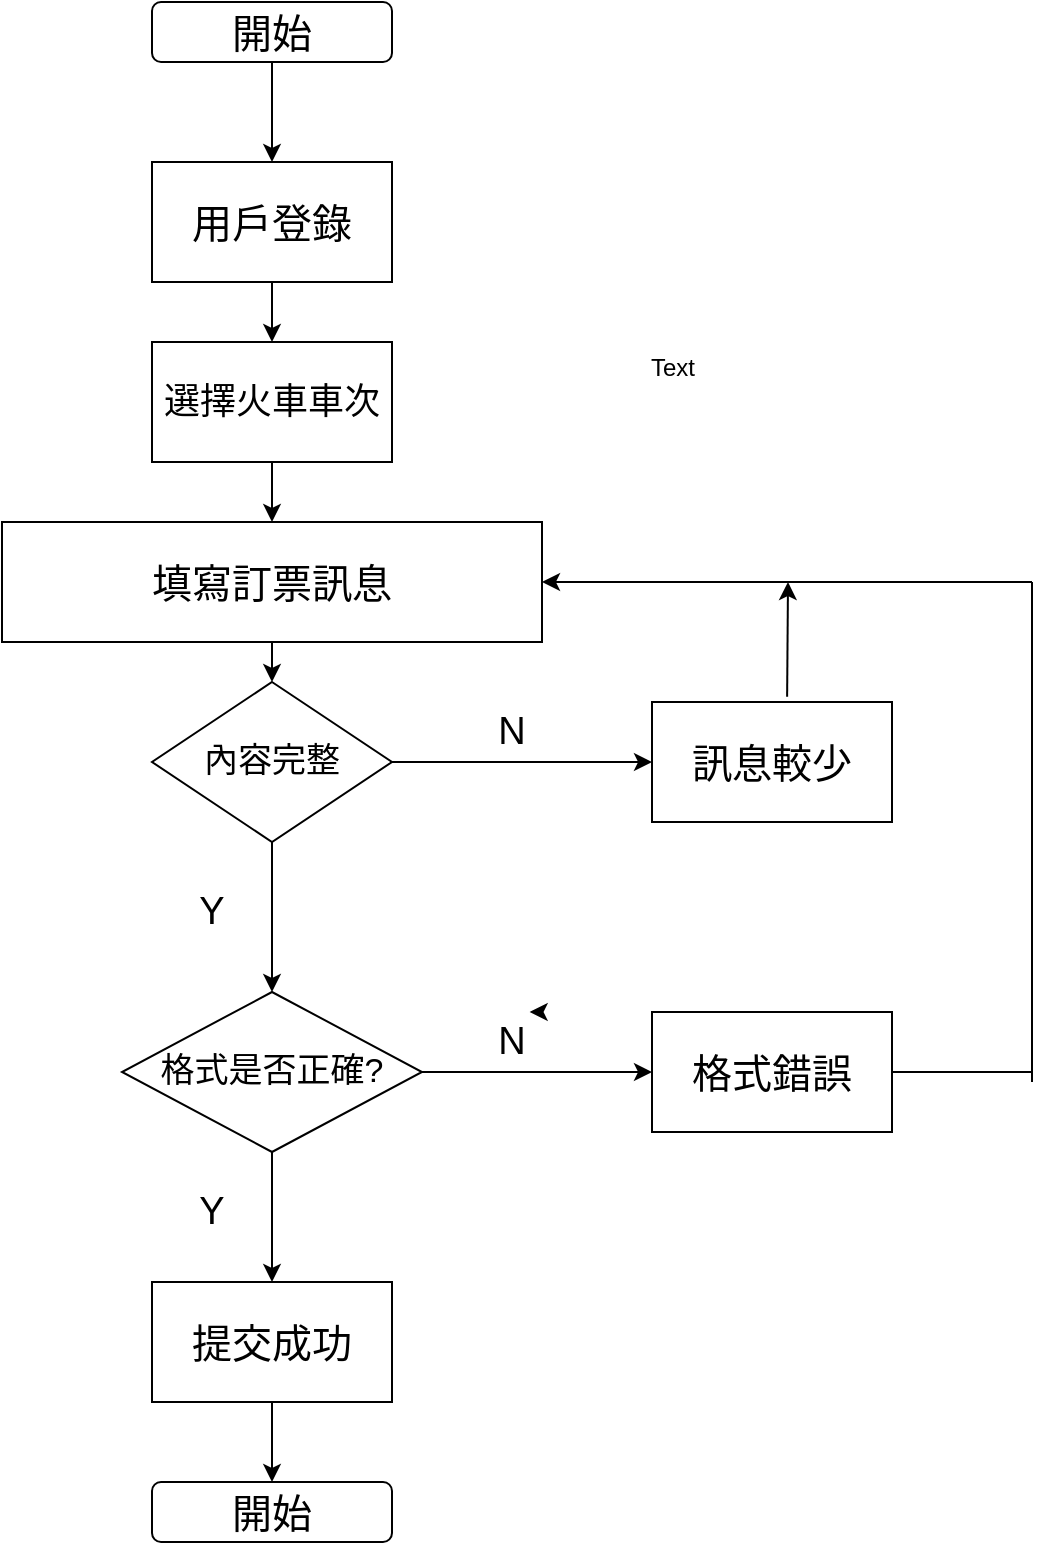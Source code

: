 <mxfile version="22.1.16" type="device">
  <diagram name="第 1 页" id="OoXCDoEK0OlQDwkKFW3d">
    <mxGraphModel dx="1050" dy="565" grid="1" gridSize="10" guides="1" tooltips="1" connect="1" arrows="1" fold="1" page="1" pageScale="1" pageWidth="827" pageHeight="1169" math="0" shadow="0">
      <root>
        <mxCell id="0" />
        <mxCell id="1" parent="0" />
        <mxCell id="fiL-rvAsWxO82VO47s_y-2" value="&lt;font style=&quot;font-size: 20px;&quot;&gt;開始&lt;/font&gt;" style="rounded=1;whiteSpace=wrap;html=1;" vertex="1" parent="1">
          <mxGeometry x="330" y="40" width="120" height="30" as="geometry" />
        </mxCell>
        <mxCell id="fiL-rvAsWxO82VO47s_y-3" value="&lt;font style=&quot;font-size: 20px;&quot;&gt;用戶登錄&lt;/font&gt;" style="rounded=0;whiteSpace=wrap;html=1;" vertex="1" parent="1">
          <mxGeometry x="330" y="120" width="120" height="60" as="geometry" />
        </mxCell>
        <mxCell id="fiL-rvAsWxO82VO47s_y-4" value="&lt;font style=&quot;font-size: 18px;&quot;&gt;選擇火車車次&lt;/font&gt;" style="rounded=0;whiteSpace=wrap;html=1;" vertex="1" parent="1">
          <mxGeometry x="330" y="210" width="120" height="60" as="geometry" />
        </mxCell>
        <mxCell id="fiL-rvAsWxO82VO47s_y-5" value="&lt;font style=&quot;font-size: 20px;&quot;&gt;填寫訂票訊息&lt;/font&gt;" style="rounded=0;whiteSpace=wrap;html=1;" vertex="1" parent="1">
          <mxGeometry x="255" y="300" width="270" height="60" as="geometry" />
        </mxCell>
        <mxCell id="fiL-rvAsWxO82VO47s_y-6" value="&lt;font style=&quot;font-size: 17px;&quot;&gt;內容完整&lt;/font&gt;" style="rhombus;whiteSpace=wrap;html=1;" vertex="1" parent="1">
          <mxGeometry x="330" y="380" width="120" height="80" as="geometry" />
        </mxCell>
        <mxCell id="fiL-rvAsWxO82VO47s_y-7" value="&lt;font style=&quot;font-size: 20px;&quot;&gt;訊息較少&lt;/font&gt;" style="rounded=0;whiteSpace=wrap;html=1;" vertex="1" parent="1">
          <mxGeometry x="580" y="390" width="120" height="60" as="geometry" />
        </mxCell>
        <mxCell id="fiL-rvAsWxO82VO47s_y-8" value="&lt;font style=&quot;font-size: 17px;&quot;&gt;格式是否正確?&lt;/font&gt;" style="rhombus;whiteSpace=wrap;html=1;" vertex="1" parent="1">
          <mxGeometry x="315" y="535" width="150" height="80" as="geometry" />
        </mxCell>
        <mxCell id="fiL-rvAsWxO82VO47s_y-9" value="&lt;font style=&quot;font-size: 20px;&quot;&gt;格式錯誤&lt;/font&gt;" style="rounded=0;whiteSpace=wrap;html=1;" vertex="1" parent="1">
          <mxGeometry x="580" y="545" width="120" height="60" as="geometry" />
        </mxCell>
        <mxCell id="fiL-rvAsWxO82VO47s_y-10" value="&lt;font style=&quot;font-size: 20px;&quot;&gt;提交成功&lt;/font&gt;" style="rounded=0;whiteSpace=wrap;html=1;" vertex="1" parent="1">
          <mxGeometry x="330" y="680" width="120" height="60" as="geometry" />
        </mxCell>
        <mxCell id="fiL-rvAsWxO82VO47s_y-11" value="&lt;font style=&quot;font-size: 20px;&quot;&gt;開始&lt;/font&gt;" style="rounded=1;whiteSpace=wrap;html=1;" vertex="1" parent="1">
          <mxGeometry x="330" y="780" width="120" height="30" as="geometry" />
        </mxCell>
        <mxCell id="fiL-rvAsWxO82VO47s_y-12" value="" style="endArrow=classic;html=1;rounded=0;exitX=0.5;exitY=1;exitDx=0;exitDy=0;entryX=0.5;entryY=0;entryDx=0;entryDy=0;" edge="1" parent="1" source="fiL-rvAsWxO82VO47s_y-2" target="fiL-rvAsWxO82VO47s_y-3">
          <mxGeometry width="50" height="50" relative="1" as="geometry">
            <mxPoint x="390" y="290" as="sourcePoint" />
            <mxPoint x="440" y="240" as="targetPoint" />
          </mxGeometry>
        </mxCell>
        <mxCell id="fiL-rvAsWxO82VO47s_y-13" value="" style="endArrow=classic;html=1;rounded=0;exitX=0.5;exitY=1;exitDx=0;exitDy=0;entryX=0.5;entryY=0;entryDx=0;entryDy=0;" edge="1" parent="1" source="fiL-rvAsWxO82VO47s_y-3" target="fiL-rvAsWxO82VO47s_y-4">
          <mxGeometry width="50" height="50" relative="1" as="geometry">
            <mxPoint x="390" y="290" as="sourcePoint" />
            <mxPoint x="440" y="240" as="targetPoint" />
          </mxGeometry>
        </mxCell>
        <mxCell id="fiL-rvAsWxO82VO47s_y-14" value="" style="endArrow=classic;html=1;rounded=0;exitX=0.5;exitY=1;exitDx=0;exitDy=0;entryX=0.5;entryY=0;entryDx=0;entryDy=0;" edge="1" parent="1" source="fiL-rvAsWxO82VO47s_y-4" target="fiL-rvAsWxO82VO47s_y-5">
          <mxGeometry width="50" height="50" relative="1" as="geometry">
            <mxPoint x="390" y="290" as="sourcePoint" />
            <mxPoint x="440" y="240" as="targetPoint" />
          </mxGeometry>
        </mxCell>
        <mxCell id="fiL-rvAsWxO82VO47s_y-18" value="Text" style="text;html=1;align=center;verticalAlign=middle;resizable=0;points=[];autosize=1;strokeColor=none;fillColor=none;" vertex="1" parent="1">
          <mxGeometry x="570" y="208" width="40" height="30" as="geometry" />
        </mxCell>
        <mxCell id="fiL-rvAsWxO82VO47s_y-20" value="" style="endArrow=classic;html=1;rounded=0;exitX=0.5;exitY=1;exitDx=0;exitDy=0;entryX=0.5;entryY=0;entryDx=0;entryDy=0;" edge="1" parent="1" source="fiL-rvAsWxO82VO47s_y-5" target="fiL-rvAsWxO82VO47s_y-6">
          <mxGeometry width="50" height="50" relative="1" as="geometry">
            <mxPoint x="50" y="440" as="sourcePoint" />
            <mxPoint x="100" y="390" as="targetPoint" />
          </mxGeometry>
        </mxCell>
        <mxCell id="fiL-rvAsWxO82VO47s_y-21" value="" style="endArrow=classic;html=1;rounded=0;exitX=0.5;exitY=1;exitDx=0;exitDy=0;entryX=0.5;entryY=0;entryDx=0;entryDy=0;" edge="1" parent="1" source="fiL-rvAsWxO82VO47s_y-6" target="fiL-rvAsWxO82VO47s_y-8">
          <mxGeometry width="50" height="50" relative="1" as="geometry">
            <mxPoint x="140" y="510" as="sourcePoint" />
            <mxPoint x="190" y="460" as="targetPoint" />
          </mxGeometry>
        </mxCell>
        <mxCell id="fiL-rvAsWxO82VO47s_y-22" value="" style="endArrow=classic;html=1;rounded=0;exitX=0.5;exitY=1;exitDx=0;exitDy=0;entryX=0.5;entryY=0;entryDx=0;entryDy=0;" edge="1" parent="1" source="fiL-rvAsWxO82VO47s_y-8" target="fiL-rvAsWxO82VO47s_y-10">
          <mxGeometry width="50" height="50" relative="1" as="geometry">
            <mxPoint x="130" y="700" as="sourcePoint" />
            <mxPoint x="180" y="650" as="targetPoint" />
          </mxGeometry>
        </mxCell>
        <mxCell id="fiL-rvAsWxO82VO47s_y-23" value="" style="endArrow=classic;html=1;rounded=0;exitX=0.5;exitY=1;exitDx=0;exitDy=0;entryX=0.5;entryY=0;entryDx=0;entryDy=0;" edge="1" parent="1" source="fiL-rvAsWxO82VO47s_y-10" target="fiL-rvAsWxO82VO47s_y-11">
          <mxGeometry width="50" height="50" relative="1" as="geometry">
            <mxPoint x="390" y="590" as="sourcePoint" />
            <mxPoint x="440" y="540" as="targetPoint" />
          </mxGeometry>
        </mxCell>
        <mxCell id="fiL-rvAsWxO82VO47s_y-24" value="" style="endArrow=classic;html=1;rounded=0;exitX=1;exitY=0.5;exitDx=0;exitDy=0;entryX=0;entryY=0.5;entryDx=0;entryDy=0;" edge="1" parent="1" source="fiL-rvAsWxO82VO47s_y-8" target="fiL-rvAsWxO82VO47s_y-9">
          <mxGeometry width="50" height="50" relative="1" as="geometry">
            <mxPoint x="150" y="670" as="sourcePoint" />
            <mxPoint x="200" y="620" as="targetPoint" />
          </mxGeometry>
        </mxCell>
        <mxCell id="fiL-rvAsWxO82VO47s_y-25" value="" style="endArrow=classic;html=1;rounded=0;exitX=1;exitY=0.5;exitDx=0;exitDy=0;entryX=0;entryY=0.5;entryDx=0;entryDy=0;" edge="1" parent="1" source="fiL-rvAsWxO82VO47s_y-6" target="fiL-rvAsWxO82VO47s_y-7">
          <mxGeometry width="50" height="50" relative="1" as="geometry">
            <mxPoint x="150" y="630" as="sourcePoint" />
            <mxPoint x="200" y="580" as="targetPoint" />
          </mxGeometry>
        </mxCell>
        <mxCell id="fiL-rvAsWxO82VO47s_y-26" value="" style="endArrow=none;html=1;rounded=0;entryX=1;entryY=0.5;entryDx=0;entryDy=0;" edge="1" parent="1" target="fiL-rvAsWxO82VO47s_y-9">
          <mxGeometry width="50" height="50" relative="1" as="geometry">
            <mxPoint x="770" y="575" as="sourcePoint" />
            <mxPoint x="170" y="600" as="targetPoint" />
          </mxGeometry>
        </mxCell>
        <mxCell id="fiL-rvAsWxO82VO47s_y-27" value="" style="endArrow=none;html=1;rounded=0;" edge="1" parent="1">
          <mxGeometry width="50" height="50" relative="1" as="geometry">
            <mxPoint x="770" y="580" as="sourcePoint" />
            <mxPoint x="770" y="330" as="targetPoint" />
          </mxGeometry>
        </mxCell>
        <mxCell id="fiL-rvAsWxO82VO47s_y-28" value="" style="endArrow=classic;html=1;rounded=0;entryX=1;entryY=0.5;entryDx=0;entryDy=0;" edge="1" parent="1" target="fiL-rvAsWxO82VO47s_y-5">
          <mxGeometry width="50" height="50" relative="1" as="geometry">
            <mxPoint x="770" y="330" as="sourcePoint" />
            <mxPoint x="440" y="440" as="targetPoint" />
          </mxGeometry>
        </mxCell>
        <mxCell id="fiL-rvAsWxO82VO47s_y-29" value="&lt;font style=&quot;font-size: 19px;&quot;&gt;Y&lt;/font&gt;" style="text;html=1;strokeColor=none;fillColor=none;align=center;verticalAlign=middle;whiteSpace=wrap;rounded=0;" vertex="1" parent="1">
          <mxGeometry x="330" y="480" width="60" height="30" as="geometry" />
        </mxCell>
        <mxCell id="fiL-rvAsWxO82VO47s_y-30" value="&lt;font style=&quot;font-size: 19px;&quot;&gt;Y&lt;/font&gt;" style="text;html=1;strokeColor=none;fillColor=none;align=center;verticalAlign=middle;whiteSpace=wrap;rounded=0;" vertex="1" parent="1">
          <mxGeometry x="330" y="630" width="60" height="30" as="geometry" />
        </mxCell>
        <mxCell id="fiL-rvAsWxO82VO47s_y-31" value="&lt;font style=&quot;font-size: 19px;&quot;&gt;N&lt;/font&gt;" style="text;html=1;strokeColor=none;fillColor=none;align=center;verticalAlign=middle;whiteSpace=wrap;rounded=0;" vertex="1" parent="1">
          <mxGeometry x="480" y="545" width="60" height="30" as="geometry" />
        </mxCell>
        <mxCell id="fiL-rvAsWxO82VO47s_y-32" style="edgeStyle=orthogonalEdgeStyle;rounded=0;orthogonalLoop=1;jettySize=auto;html=1;exitX=0.75;exitY=0;exitDx=0;exitDy=0;entryX=0.647;entryY=0;entryDx=0;entryDy=0;entryPerimeter=0;" edge="1" parent="1" source="fiL-rvAsWxO82VO47s_y-31" target="fiL-rvAsWxO82VO47s_y-31">
          <mxGeometry relative="1" as="geometry" />
        </mxCell>
        <mxCell id="fiL-rvAsWxO82VO47s_y-33" value="&lt;font style=&quot;font-size: 19px;&quot;&gt;N&lt;/font&gt;" style="text;html=1;strokeColor=none;fillColor=none;align=center;verticalAlign=middle;whiteSpace=wrap;rounded=0;" vertex="1" parent="1">
          <mxGeometry x="480" y="390" width="60" height="30" as="geometry" />
        </mxCell>
        <mxCell id="fiL-rvAsWxO82VO47s_y-34" value="" style="endArrow=classic;html=1;rounded=0;exitX=0.563;exitY=-0.043;exitDx=0;exitDy=0;exitPerimeter=0;" edge="1" parent="1" source="fiL-rvAsWxO82VO47s_y-7">
          <mxGeometry width="50" height="50" relative="1" as="geometry">
            <mxPoint x="390" y="490" as="sourcePoint" />
            <mxPoint x="648" y="330" as="targetPoint" />
          </mxGeometry>
        </mxCell>
      </root>
    </mxGraphModel>
  </diagram>
</mxfile>
